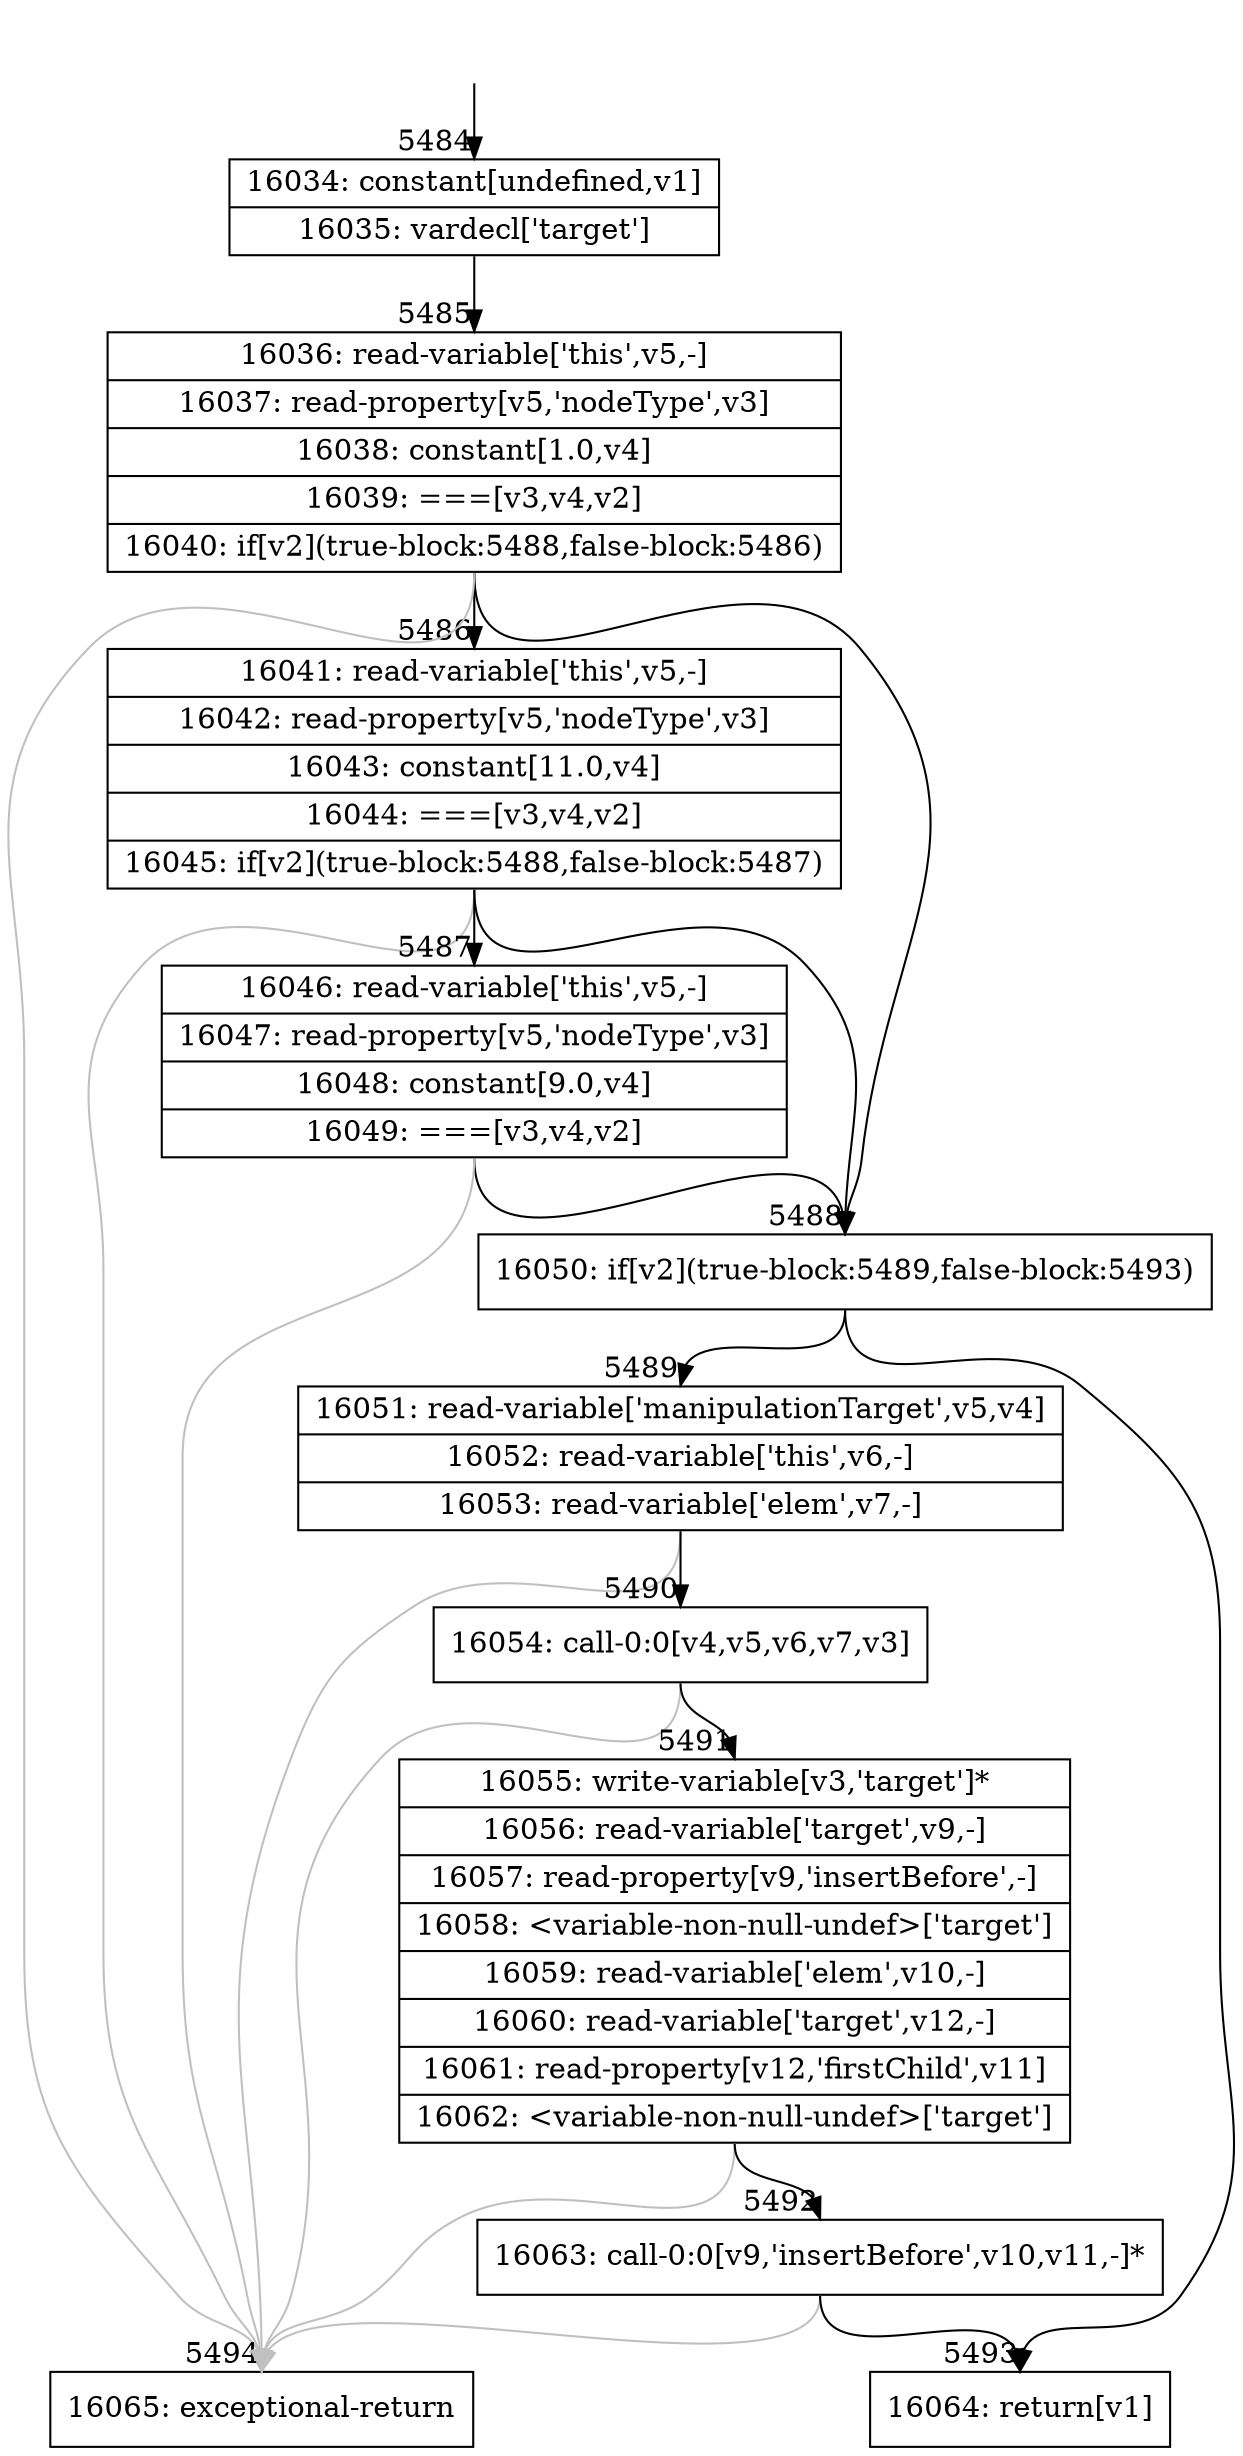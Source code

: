 digraph {
rankdir="TD"
BB_entry341[shape=none,label=""];
BB_entry341 -> BB5484 [tailport=s, headport=n, headlabel="    5484"]
BB5484 [shape=record label="{16034: constant[undefined,v1]|16035: vardecl['target']}" ] 
BB5484 -> BB5485 [tailport=s, headport=n, headlabel="      5485"]
BB5485 [shape=record label="{16036: read-variable['this',v5,-]|16037: read-property[v5,'nodeType',v3]|16038: constant[1.0,v4]|16039: ===[v3,v4,v2]|16040: if[v2](true-block:5488,false-block:5486)}" ] 
BB5485 -> BB5488 [tailport=s, headport=n, headlabel="      5488"]
BB5485 -> BB5486 [tailport=s, headport=n, headlabel="      5486"]
BB5485 -> BB5494 [tailport=s, headport=n, color=gray, headlabel="      5494"]
BB5486 [shape=record label="{16041: read-variable['this',v5,-]|16042: read-property[v5,'nodeType',v3]|16043: constant[11.0,v4]|16044: ===[v3,v4,v2]|16045: if[v2](true-block:5488,false-block:5487)}" ] 
BB5486 -> BB5488 [tailport=s, headport=n]
BB5486 -> BB5487 [tailport=s, headport=n, headlabel="      5487"]
BB5486 -> BB5494 [tailport=s, headport=n, color=gray]
BB5487 [shape=record label="{16046: read-variable['this',v5,-]|16047: read-property[v5,'nodeType',v3]|16048: constant[9.0,v4]|16049: ===[v3,v4,v2]}" ] 
BB5487 -> BB5488 [tailport=s, headport=n]
BB5487 -> BB5494 [tailport=s, headport=n, color=gray]
BB5488 [shape=record label="{16050: if[v2](true-block:5489,false-block:5493)}" ] 
BB5488 -> BB5489 [tailport=s, headport=n, headlabel="      5489"]
BB5488 -> BB5493 [tailport=s, headport=n, headlabel="      5493"]
BB5489 [shape=record label="{16051: read-variable['manipulationTarget',v5,v4]|16052: read-variable['this',v6,-]|16053: read-variable['elem',v7,-]}" ] 
BB5489 -> BB5490 [tailport=s, headport=n, headlabel="      5490"]
BB5489 -> BB5494 [tailport=s, headport=n, color=gray]
BB5490 [shape=record label="{16054: call-0:0[v4,v5,v6,v7,v3]}" ] 
BB5490 -> BB5491 [tailport=s, headport=n, headlabel="      5491"]
BB5490 -> BB5494 [tailport=s, headport=n, color=gray]
BB5491 [shape=record label="{16055: write-variable[v3,'target']*|16056: read-variable['target',v9,-]|16057: read-property[v9,'insertBefore',-]|16058: \<variable-non-null-undef\>['target']|16059: read-variable['elem',v10,-]|16060: read-variable['target',v12,-]|16061: read-property[v12,'firstChild',v11]|16062: \<variable-non-null-undef\>['target']}" ] 
BB5491 -> BB5492 [tailport=s, headport=n, headlabel="      5492"]
BB5491 -> BB5494 [tailport=s, headport=n, color=gray]
BB5492 [shape=record label="{16063: call-0:0[v9,'insertBefore',v10,v11,-]*}" ] 
BB5492 -> BB5493 [tailport=s, headport=n]
BB5492 -> BB5494 [tailport=s, headport=n, color=gray]
BB5493 [shape=record label="{16064: return[v1]}" ] 
BB5494 [shape=record label="{16065: exceptional-return}" ] 
}
